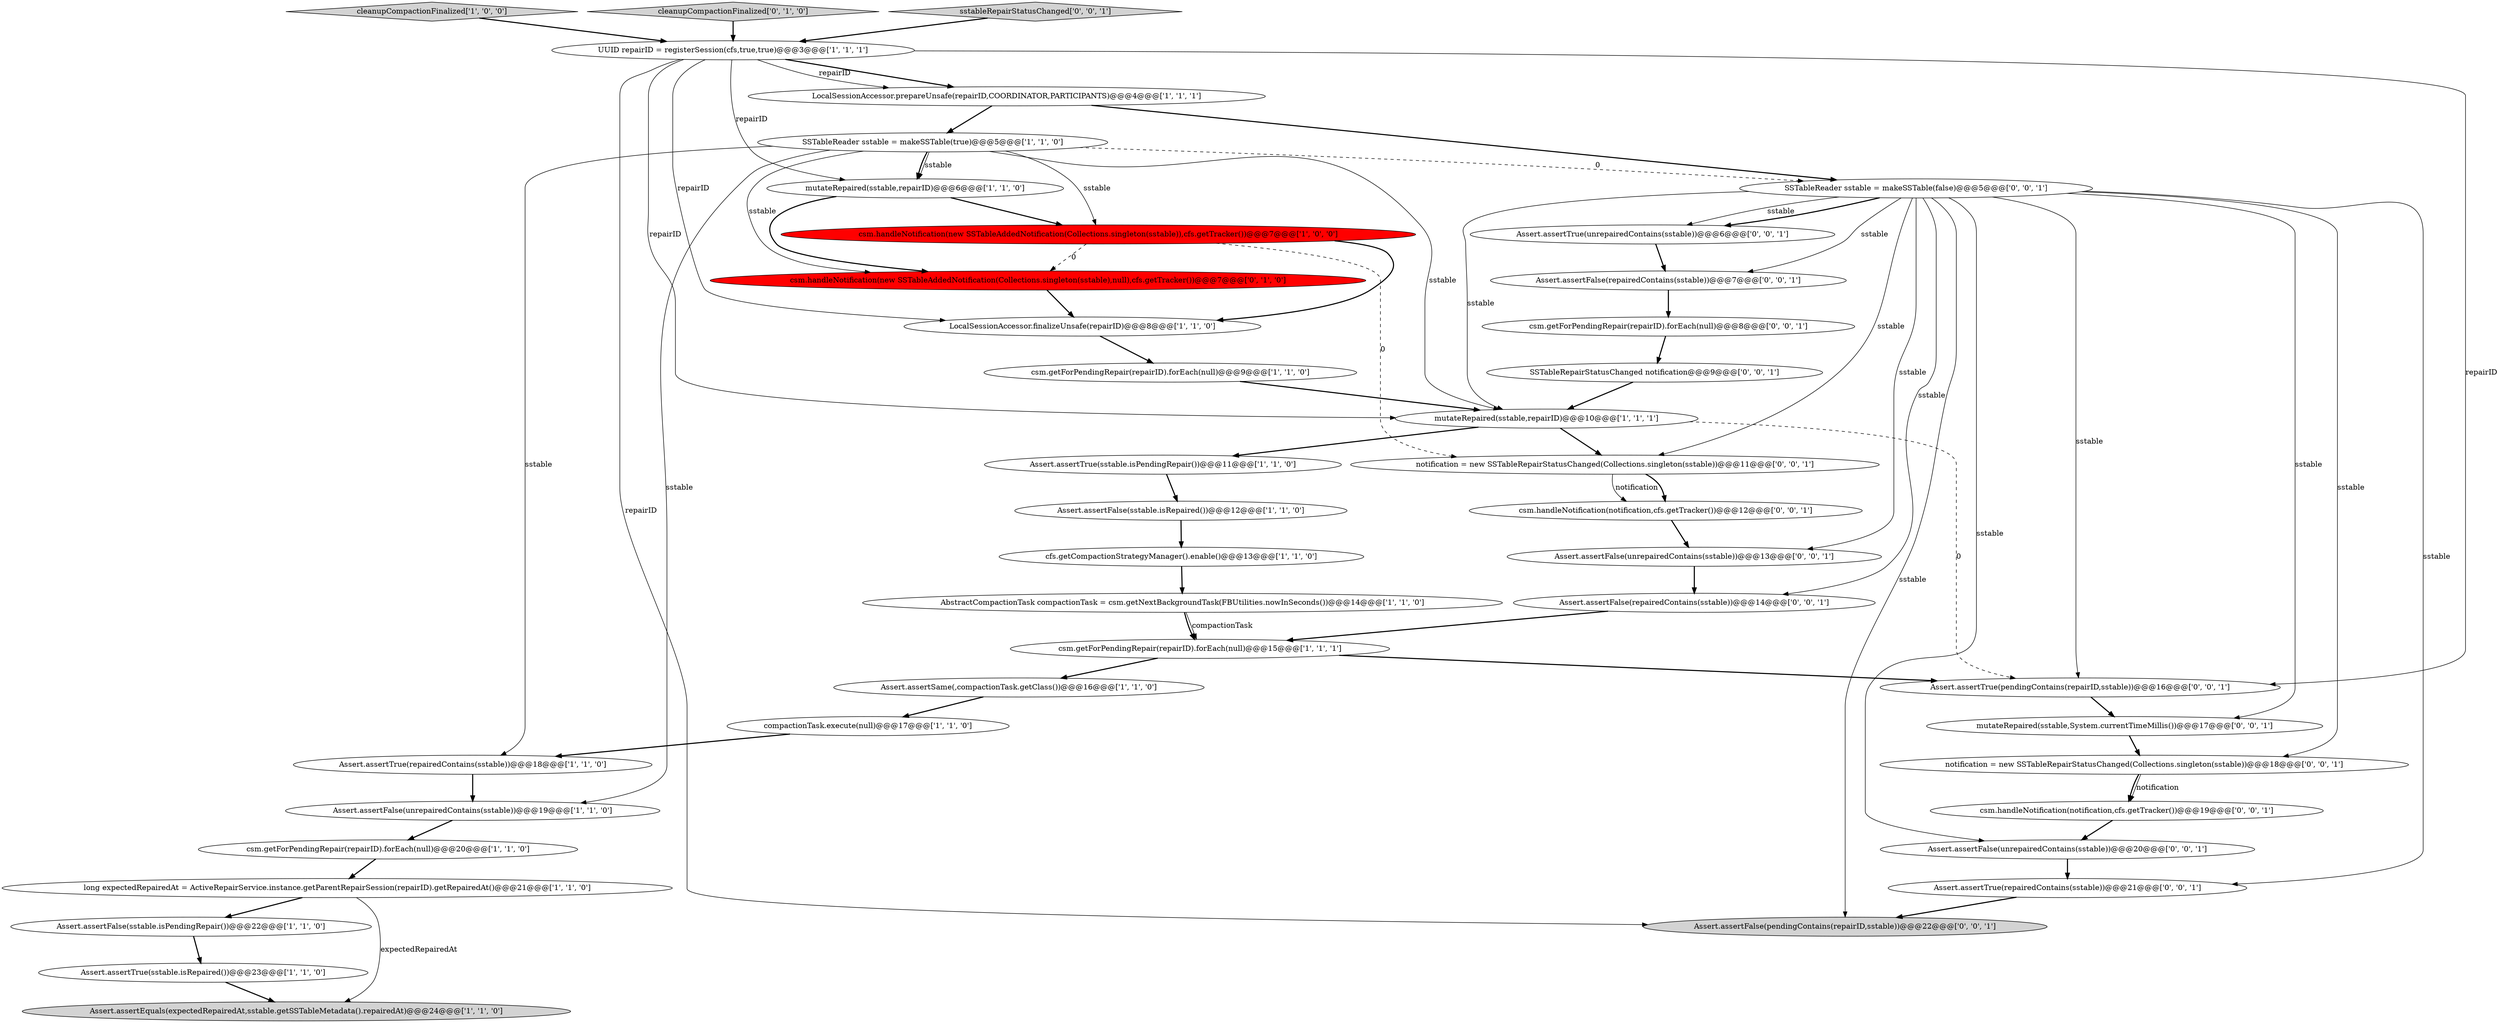 digraph {
19 [style = filled, label = "Assert.assertSame(,compactionTask.getClass())@@@16@@@['1', '1', '0']", fillcolor = white, shape = ellipse image = "AAA0AAABBB1BBB"];
13 [style = filled, label = "Assert.assertFalse(sstable.isPendingRepair())@@@22@@@['1', '1', '0']", fillcolor = white, shape = ellipse image = "AAA0AAABBB1BBB"];
28 [style = filled, label = "Assert.assertFalse(pendingContains(repairID,sstable))@@@22@@@['0', '0', '1']", fillcolor = lightgray, shape = ellipse image = "AAA0AAABBB3BBB"];
3 [style = filled, label = "csm.handleNotification(new SSTableAddedNotification(Collections.singleton(sstable)),cfs.getTracker())@@@7@@@['1', '0', '0']", fillcolor = red, shape = ellipse image = "AAA1AAABBB1BBB"];
34 [style = filled, label = "csm.handleNotification(notification,cfs.getTracker())@@@19@@@['0', '0', '1']", fillcolor = white, shape = ellipse image = "AAA0AAABBB3BBB"];
17 [style = filled, label = "SSTableReader sstable = makeSSTable(true)@@@5@@@['1', '1', '0']", fillcolor = white, shape = ellipse image = "AAA0AAABBB1BBB"];
0 [style = filled, label = "Assert.assertTrue(repairedContains(sstable))@@@18@@@['1', '1', '0']", fillcolor = white, shape = ellipse image = "AAA0AAABBB1BBB"];
4 [style = filled, label = "compactionTask.execute(null)@@@17@@@['1', '1', '0']", fillcolor = white, shape = ellipse image = "AAA0AAABBB1BBB"];
20 [style = filled, label = "Assert.assertTrue(sstable.isRepaired())@@@23@@@['1', '1', '0']", fillcolor = white, shape = ellipse image = "AAA0AAABBB1BBB"];
26 [style = filled, label = "SSTableRepairStatusChanged notification@@@9@@@['0', '0', '1']", fillcolor = white, shape = ellipse image = "AAA0AAABBB3BBB"];
29 [style = filled, label = "SSTableReader sstable = makeSSTable(false)@@@5@@@['0', '0', '1']", fillcolor = white, shape = ellipse image = "AAA0AAABBB3BBB"];
35 [style = filled, label = "csm.getForPendingRepair(repairID).forEach(null)@@@8@@@['0', '0', '1']", fillcolor = white, shape = ellipse image = "AAA0AAABBB3BBB"];
38 [style = filled, label = "Assert.assertTrue(unrepairedContains(sstable))@@@6@@@['0', '0', '1']", fillcolor = white, shape = ellipse image = "AAA0AAABBB3BBB"];
27 [style = filled, label = "csm.handleNotification(notification,cfs.getTracker())@@@12@@@['0', '0', '1']", fillcolor = white, shape = ellipse image = "AAA0AAABBB3BBB"];
12 [style = filled, label = "csm.getForPendingRepair(repairID).forEach(null)@@@20@@@['1', '1', '0']", fillcolor = white, shape = ellipse image = "AAA0AAABBB1BBB"];
6 [style = filled, label = "csm.getForPendingRepair(repairID).forEach(null)@@@9@@@['1', '1', '0']", fillcolor = white, shape = ellipse image = "AAA0AAABBB1BBB"];
2 [style = filled, label = "mutateRepaired(sstable,repairID)@@@10@@@['1', '1', '1']", fillcolor = white, shape = ellipse image = "AAA0AAABBB1BBB"];
15 [style = filled, label = "UUID repairID = registerSession(cfs,true,true)@@@3@@@['1', '1', '1']", fillcolor = white, shape = ellipse image = "AAA0AAABBB1BBB"];
1 [style = filled, label = "csm.getForPendingRepair(repairID).forEach(null)@@@15@@@['1', '1', '1']", fillcolor = white, shape = ellipse image = "AAA0AAABBB1BBB"];
10 [style = filled, label = "cleanupCompactionFinalized['1', '0', '0']", fillcolor = lightgray, shape = diamond image = "AAA0AAABBB1BBB"];
21 [style = filled, label = "LocalSessionAccessor.finalizeUnsafe(repairID)@@@8@@@['1', '1', '0']", fillcolor = white, shape = ellipse image = "AAA0AAABBB1BBB"];
16 [style = filled, label = "mutateRepaired(sstable,repairID)@@@6@@@['1', '1', '0']", fillcolor = white, shape = ellipse image = "AAA0AAABBB1BBB"];
22 [style = filled, label = "AbstractCompactionTask compactionTask = csm.getNextBackgroundTask(FBUtilities.nowInSeconds())@@@14@@@['1', '1', '0']", fillcolor = white, shape = ellipse image = "AAA0AAABBB1BBB"];
5 [style = filled, label = "LocalSessionAccessor.prepareUnsafe(repairID,COORDINATOR,PARTICIPANTS)@@@4@@@['1', '1', '1']", fillcolor = white, shape = ellipse image = "AAA0AAABBB1BBB"];
39 [style = filled, label = "Assert.assertFalse(repairedContains(sstable))@@@14@@@['0', '0', '1']", fillcolor = white, shape = ellipse image = "AAA0AAABBB3BBB"];
23 [style = filled, label = "csm.handleNotification(new SSTableAddedNotification(Collections.singleton(sstable),null),cfs.getTracker())@@@7@@@['0', '1', '0']", fillcolor = red, shape = ellipse image = "AAA1AAABBB2BBB"];
41 [style = filled, label = "Assert.assertFalse(unrepairedContains(sstable))@@@13@@@['0', '0', '1']", fillcolor = white, shape = ellipse image = "AAA0AAABBB3BBB"];
24 [style = filled, label = "cleanupCompactionFinalized['0', '1', '0']", fillcolor = lightgray, shape = diamond image = "AAA0AAABBB2BBB"];
11 [style = filled, label = "Assert.assertFalse(unrepairedContains(sstable))@@@19@@@['1', '1', '0']", fillcolor = white, shape = ellipse image = "AAA0AAABBB1BBB"];
32 [style = filled, label = "notification = new SSTableRepairStatusChanged(Collections.singleton(sstable))@@@18@@@['0', '0', '1']", fillcolor = white, shape = ellipse image = "AAA0AAABBB3BBB"];
37 [style = filled, label = "mutateRepaired(sstable,System.currentTimeMillis())@@@17@@@['0', '0', '1']", fillcolor = white, shape = ellipse image = "AAA0AAABBB3BBB"];
14 [style = filled, label = "Assert.assertEquals(expectedRepairedAt,sstable.getSSTableMetadata().repairedAt)@@@24@@@['1', '1', '0']", fillcolor = lightgray, shape = ellipse image = "AAA0AAABBB1BBB"];
31 [style = filled, label = "Assert.assertTrue(pendingContains(repairID,sstable))@@@16@@@['0', '0', '1']", fillcolor = white, shape = ellipse image = "AAA0AAABBB3BBB"];
33 [style = filled, label = "notification = new SSTableRepairStatusChanged(Collections.singleton(sstable))@@@11@@@['0', '0', '1']", fillcolor = white, shape = ellipse image = "AAA0AAABBB3BBB"];
25 [style = filled, label = "Assert.assertTrue(repairedContains(sstable))@@@21@@@['0', '0', '1']", fillcolor = white, shape = ellipse image = "AAA0AAABBB3BBB"];
36 [style = filled, label = "Assert.assertFalse(unrepairedContains(sstable))@@@20@@@['0', '0', '1']", fillcolor = white, shape = ellipse image = "AAA0AAABBB3BBB"];
9 [style = filled, label = "Assert.assertFalse(sstable.isRepaired())@@@12@@@['1', '1', '0']", fillcolor = white, shape = ellipse image = "AAA0AAABBB1BBB"];
18 [style = filled, label = "cfs.getCompactionStrategyManager().enable()@@@13@@@['1', '1', '0']", fillcolor = white, shape = ellipse image = "AAA0AAABBB1BBB"];
7 [style = filled, label = "long expectedRepairedAt = ActiveRepairService.instance.getParentRepairSession(repairID).getRepairedAt()@@@21@@@['1', '1', '0']", fillcolor = white, shape = ellipse image = "AAA0AAABBB1BBB"];
8 [style = filled, label = "Assert.assertTrue(sstable.isPendingRepair())@@@11@@@['1', '1', '0']", fillcolor = white, shape = ellipse image = "AAA0AAABBB1BBB"];
40 [style = filled, label = "Assert.assertFalse(repairedContains(sstable))@@@7@@@['0', '0', '1']", fillcolor = white, shape = ellipse image = "AAA0AAABBB3BBB"];
30 [style = filled, label = "sstableRepairStatusChanged['0', '0', '1']", fillcolor = lightgray, shape = diamond image = "AAA0AAABBB3BBB"];
7->13 [style = bold, label=""];
17->0 [style = solid, label="sstable"];
16->3 [style = bold, label=""];
15->16 [style = solid, label="repairID"];
5->29 [style = bold, label=""];
15->28 [style = solid, label="repairID"];
31->37 [style = bold, label=""];
25->28 [style = bold, label=""];
40->35 [style = bold, label=""];
10->15 [style = bold, label=""];
29->33 [style = solid, label="sstable"];
21->6 [style = bold, label=""];
24->15 [style = bold, label=""];
3->33 [style = dashed, label="0"];
29->41 [style = solid, label="sstable"];
29->39 [style = solid, label="sstable"];
0->11 [style = bold, label=""];
17->3 [style = solid, label="sstable"];
11->12 [style = bold, label=""];
17->11 [style = solid, label="sstable"];
29->2 [style = solid, label="sstable"];
29->31 [style = solid, label="sstable"];
29->37 [style = solid, label="sstable"];
20->14 [style = bold, label=""];
17->23 [style = solid, label="sstable"];
7->14 [style = solid, label="expectedRepairedAt"];
29->40 [style = solid, label="sstable"];
29->28 [style = solid, label="sstable"];
5->17 [style = bold, label=""];
33->27 [style = solid, label="notification"];
16->23 [style = bold, label=""];
33->27 [style = bold, label=""];
17->29 [style = dashed, label="0"];
12->7 [style = bold, label=""];
29->25 [style = solid, label="sstable"];
15->5 [style = bold, label=""];
4->0 [style = bold, label=""];
2->31 [style = dashed, label="0"];
6->2 [style = bold, label=""];
22->1 [style = solid, label="compactionTask"];
3->23 [style = dashed, label="0"];
26->2 [style = bold, label=""];
36->25 [style = bold, label=""];
18->22 [style = bold, label=""];
32->34 [style = bold, label=""];
9->18 [style = bold, label=""];
29->32 [style = solid, label="sstable"];
23->21 [style = bold, label=""];
15->21 [style = solid, label="repairID"];
17->16 [style = solid, label="sstable"];
27->41 [style = bold, label=""];
15->5 [style = solid, label="repairID"];
15->31 [style = solid, label="repairID"];
8->9 [style = bold, label=""];
34->36 [style = bold, label=""];
30->15 [style = bold, label=""];
2->33 [style = bold, label=""];
37->32 [style = bold, label=""];
29->38 [style = solid, label="sstable"];
39->1 [style = bold, label=""];
3->21 [style = bold, label=""];
17->2 [style = solid, label="sstable"];
29->38 [style = bold, label=""];
19->4 [style = bold, label=""];
22->1 [style = bold, label=""];
41->39 [style = bold, label=""];
1->19 [style = bold, label=""];
1->31 [style = bold, label=""];
38->40 [style = bold, label=""];
29->36 [style = solid, label="sstable"];
35->26 [style = bold, label=""];
17->16 [style = bold, label=""];
32->34 [style = solid, label="notification"];
2->8 [style = bold, label=""];
13->20 [style = bold, label=""];
15->2 [style = solid, label="repairID"];
}
